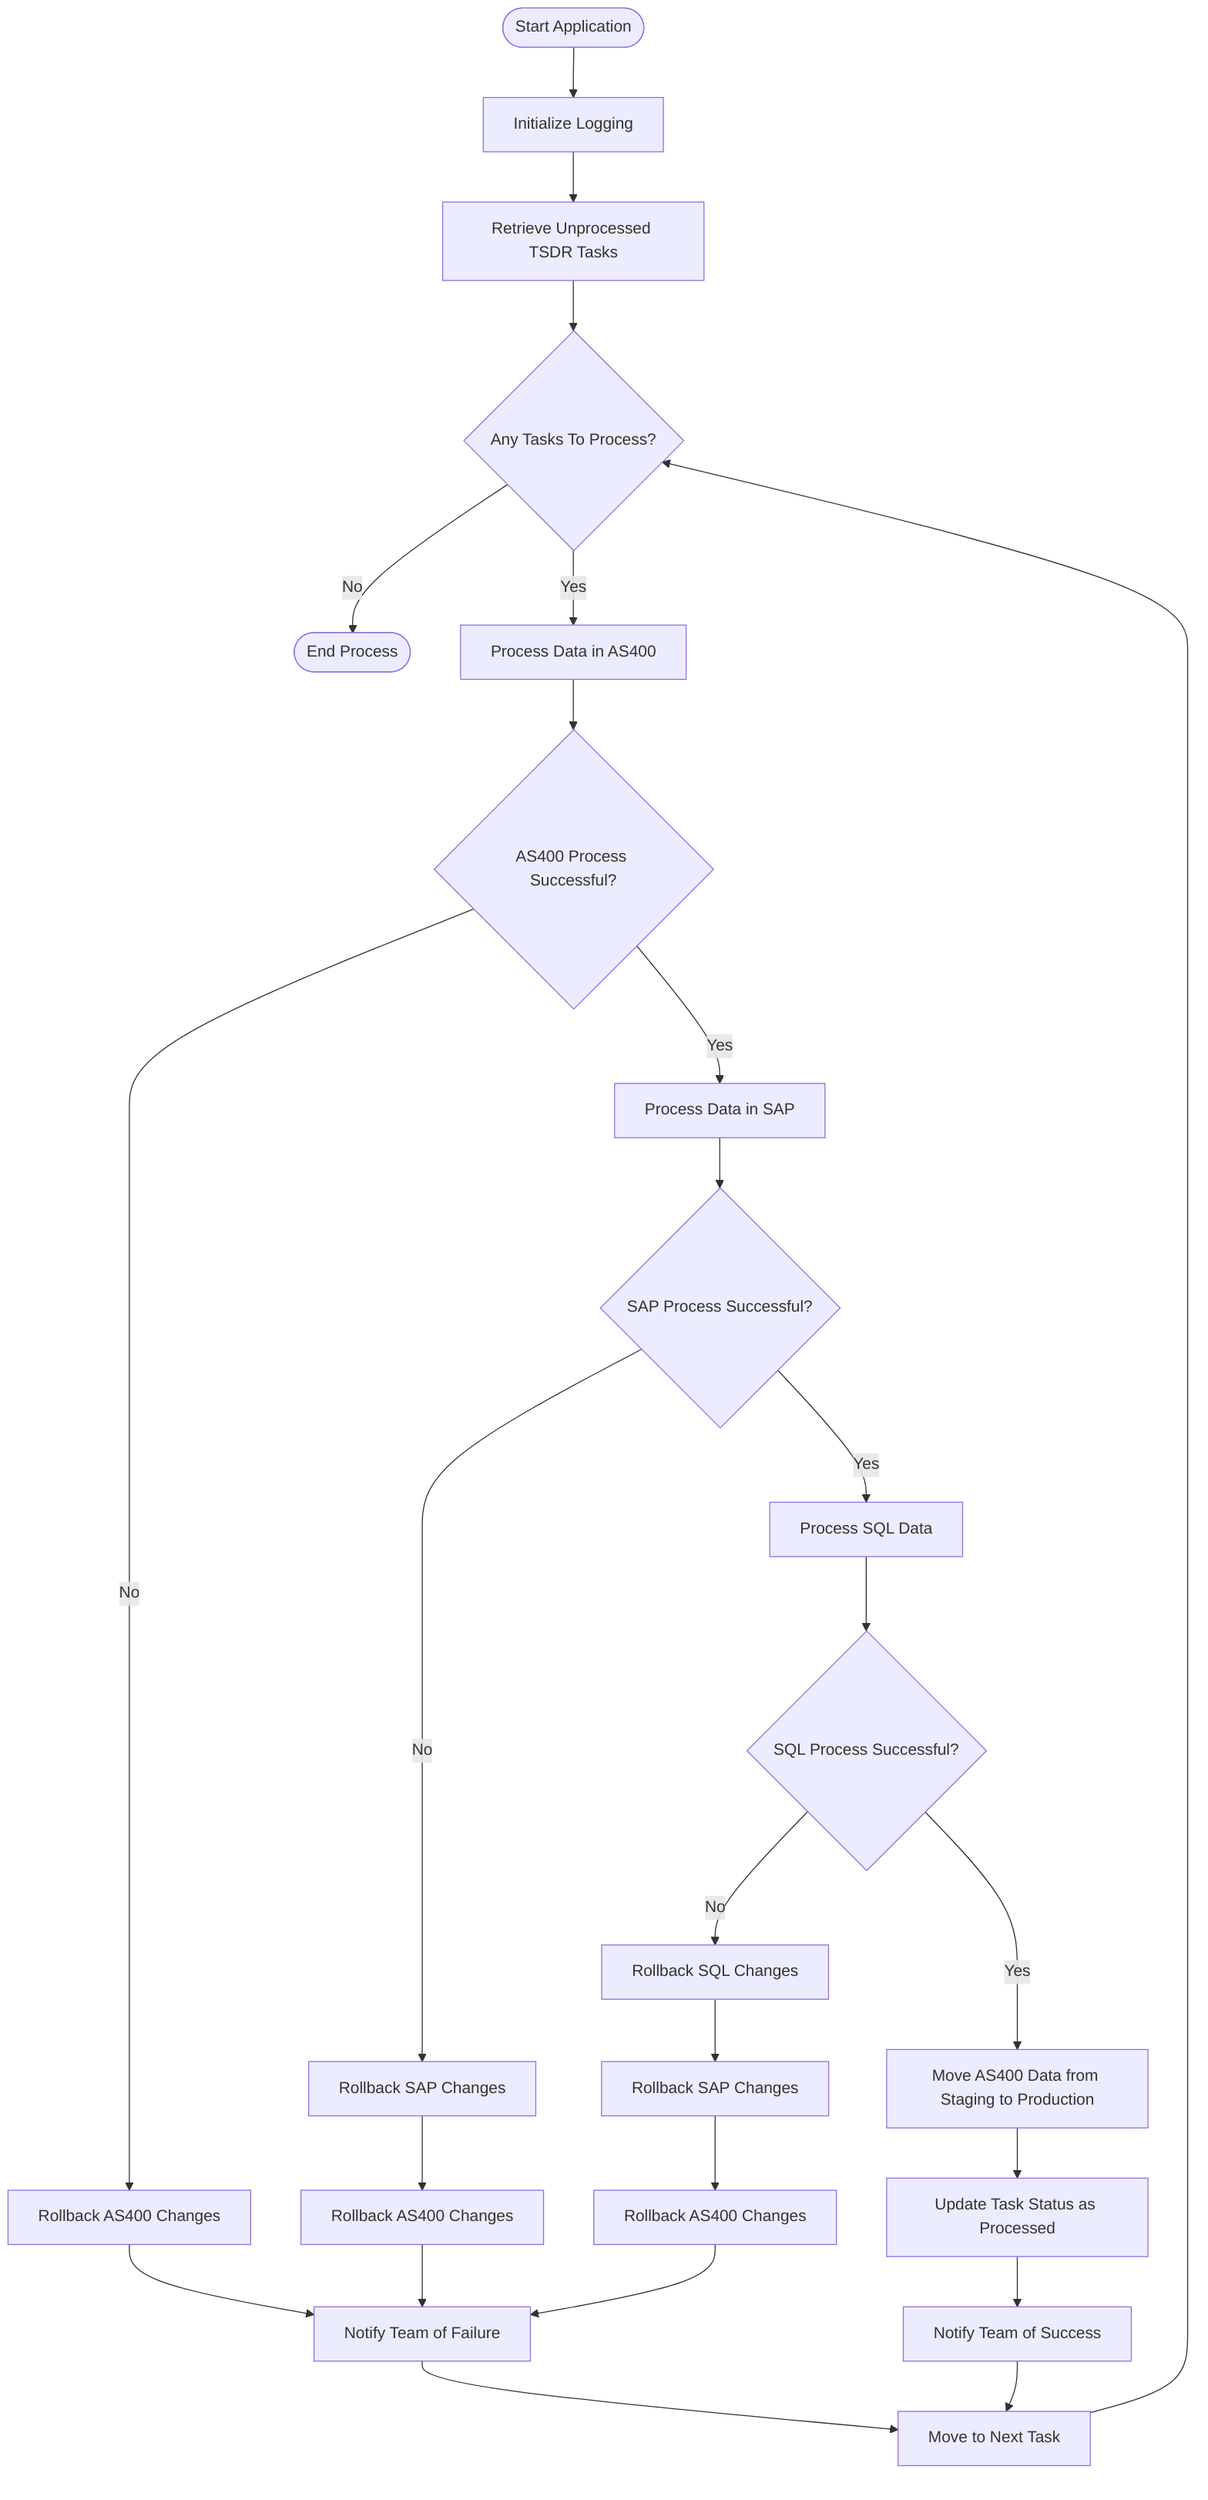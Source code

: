 flowchart TD
    Start([Start Application]) --> LogInit[Initialize Logging]
    LogInit --> GetTasks[Retrieve Unprocessed TSDR Tasks]
    GetTasks --> TaskLoop{Any Tasks To Process?}
    
    TaskLoop -->|No| EndProcess([End Process])
    TaskLoop -->|Yes| ProcessAS400[Process Data in AS400]
    
    ProcessAS400 --> AS400Check{AS400 Process Successful?}
    AS400Check -->|No| RollbackAS400[Rollback AS400 Changes]
    RollbackAS400 --> NotifyFailure[Notify Team of Failure]
    NotifyFailure --> NextTask[Move to Next Task]
    
    AS400Check -->|Yes| ProcessSAP[Process Data in SAP]
    ProcessSAP --> SAPCheck{SAP Process Successful?}
    
    SAPCheck -->|No| RollbackSAP[Rollback SAP Changes]
    RollbackSAP --> RollbackAS400_2[Rollback AS400 Changes]
    RollbackAS400_2 --> NotifyFailure
    
    SAPCheck -->|Yes| ProcessSQL[Process SQL Data]
    ProcessSQL --> SQLCheck{SQL Process Successful?}
    
    SQLCheck -->|No| RollbackSQL[Rollback SQL Changes]
    RollbackSQL --> RollbackSAP_2[Rollback SAP Changes]
    RollbackSAP_2 --> RollbackAS400_3[Rollback AS400 Changes]
    RollbackAS400_3 --> NotifyFailure
    
    SQLCheck -->|Yes| MoveAS400Data[Move AS400 Data from Staging to Production]
    MoveAS400Data --> UpdateTaskStatus[Update Task Status as Processed]
    UpdateTaskStatus --> NotifySuccess[Notify Team of Success]
    NotifySuccess --> NextTask
    
    NextTask --> TaskLoop
